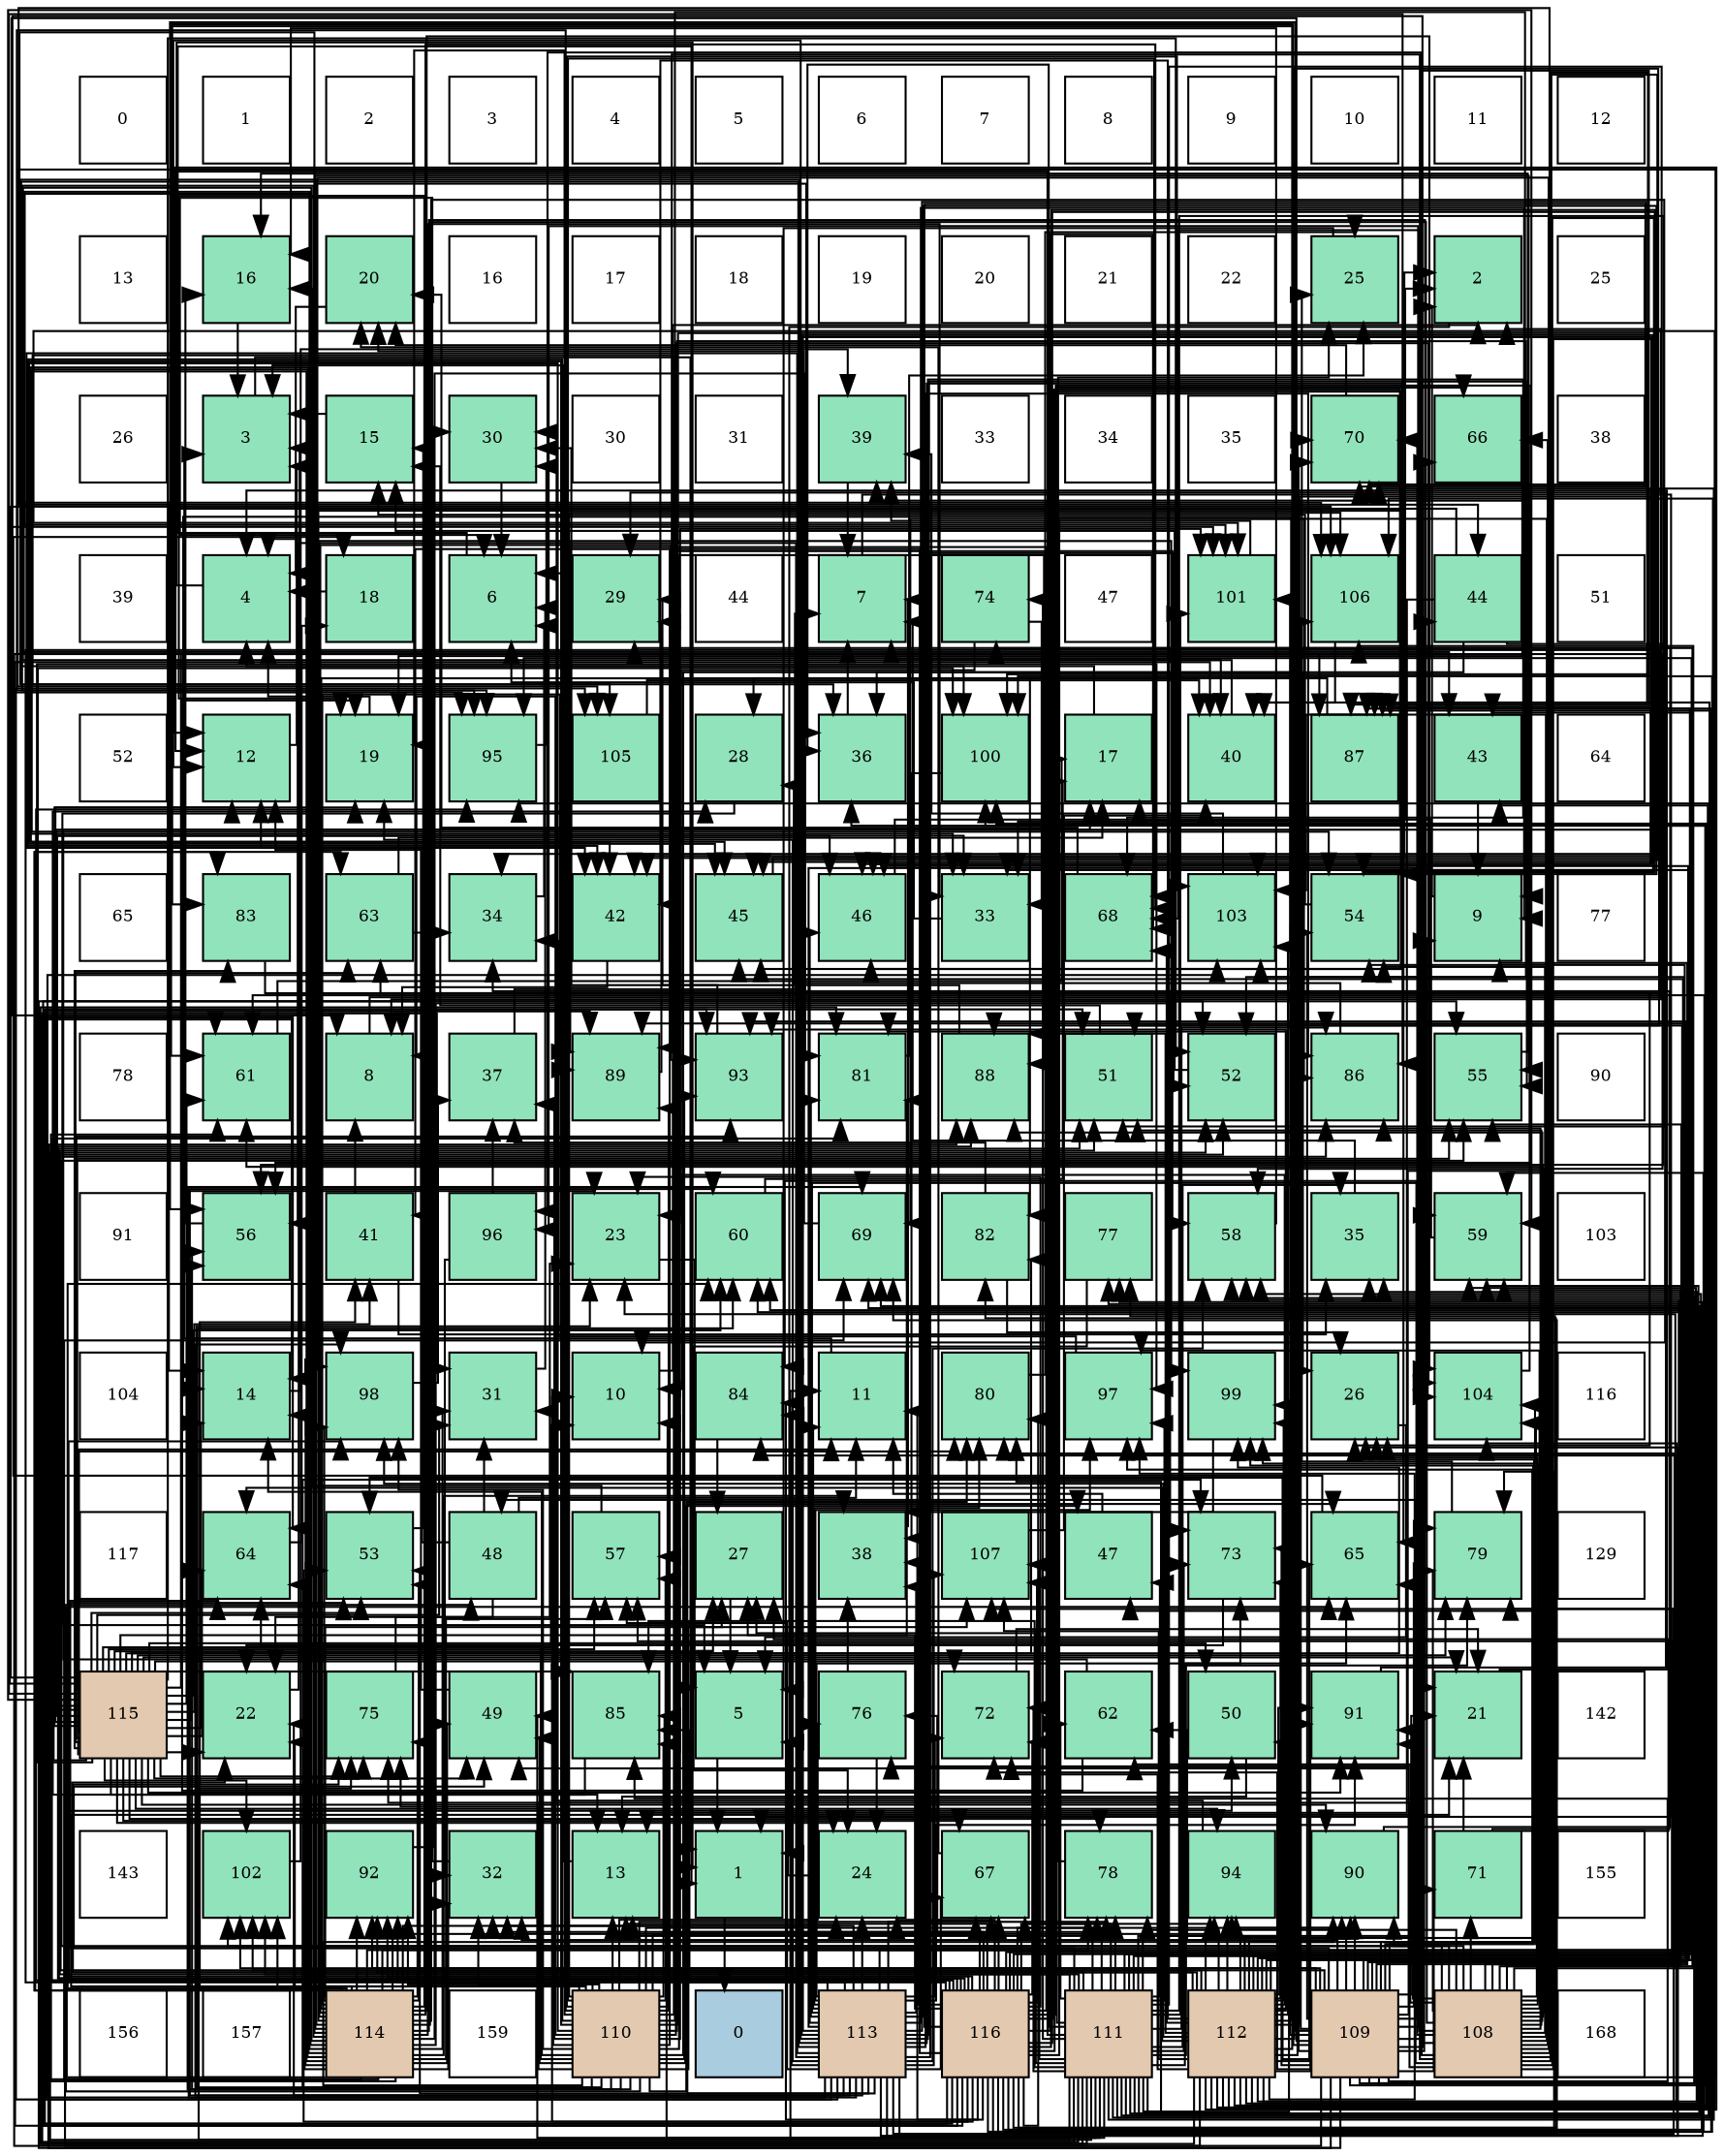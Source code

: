 digraph layout{
 rankdir=TB;
 splines=ortho;
 node [style=filled shape=square fixedsize=true width=0.6];
0[label="0", fontsize=8, fillcolor="#ffffff"];
1[label="1", fontsize=8, fillcolor="#ffffff"];
2[label="2", fontsize=8, fillcolor="#ffffff"];
3[label="3", fontsize=8, fillcolor="#ffffff"];
4[label="4", fontsize=8, fillcolor="#ffffff"];
5[label="5", fontsize=8, fillcolor="#ffffff"];
6[label="6", fontsize=8, fillcolor="#ffffff"];
7[label="7", fontsize=8, fillcolor="#ffffff"];
8[label="8", fontsize=8, fillcolor="#ffffff"];
9[label="9", fontsize=8, fillcolor="#ffffff"];
10[label="10", fontsize=8, fillcolor="#ffffff"];
11[label="11", fontsize=8, fillcolor="#ffffff"];
12[label="12", fontsize=8, fillcolor="#ffffff"];
13[label="13", fontsize=8, fillcolor="#ffffff"];
14[label="16", fontsize=8, fillcolor="#91e3bb"];
15[label="20", fontsize=8, fillcolor="#91e3bb"];
16[label="16", fontsize=8, fillcolor="#ffffff"];
17[label="17", fontsize=8, fillcolor="#ffffff"];
18[label="18", fontsize=8, fillcolor="#ffffff"];
19[label="19", fontsize=8, fillcolor="#ffffff"];
20[label="20", fontsize=8, fillcolor="#ffffff"];
21[label="21", fontsize=8, fillcolor="#ffffff"];
22[label="22", fontsize=8, fillcolor="#ffffff"];
23[label="25", fontsize=8, fillcolor="#91e3bb"];
24[label="2", fontsize=8, fillcolor="#91e3bb"];
25[label="25", fontsize=8, fillcolor="#ffffff"];
26[label="26", fontsize=8, fillcolor="#ffffff"];
27[label="3", fontsize=8, fillcolor="#91e3bb"];
28[label="15", fontsize=8, fillcolor="#91e3bb"];
29[label="30", fontsize=8, fillcolor="#91e3bb"];
30[label="30", fontsize=8, fillcolor="#ffffff"];
31[label="31", fontsize=8, fillcolor="#ffffff"];
32[label="39", fontsize=8, fillcolor="#91e3bb"];
33[label="33", fontsize=8, fillcolor="#ffffff"];
34[label="34", fontsize=8, fillcolor="#ffffff"];
35[label="35", fontsize=8, fillcolor="#ffffff"];
36[label="70", fontsize=8, fillcolor="#91e3bb"];
37[label="66", fontsize=8, fillcolor="#91e3bb"];
38[label="38", fontsize=8, fillcolor="#ffffff"];
39[label="39", fontsize=8, fillcolor="#ffffff"];
40[label="4", fontsize=8, fillcolor="#91e3bb"];
41[label="18", fontsize=8, fillcolor="#91e3bb"];
42[label="6", fontsize=8, fillcolor="#91e3bb"];
43[label="29", fontsize=8, fillcolor="#91e3bb"];
44[label="44", fontsize=8, fillcolor="#ffffff"];
45[label="7", fontsize=8, fillcolor="#91e3bb"];
46[label="74", fontsize=8, fillcolor="#91e3bb"];
47[label="47", fontsize=8, fillcolor="#ffffff"];
48[label="101", fontsize=8, fillcolor="#91e3bb"];
49[label="106", fontsize=8, fillcolor="#91e3bb"];
50[label="44", fontsize=8, fillcolor="#91e3bb"];
51[label="51", fontsize=8, fillcolor="#ffffff"];
52[label="52", fontsize=8, fillcolor="#ffffff"];
53[label="12", fontsize=8, fillcolor="#91e3bb"];
54[label="19", fontsize=8, fillcolor="#91e3bb"];
55[label="95", fontsize=8, fillcolor="#91e3bb"];
56[label="105", fontsize=8, fillcolor="#91e3bb"];
57[label="28", fontsize=8, fillcolor="#91e3bb"];
58[label="36", fontsize=8, fillcolor="#91e3bb"];
59[label="100", fontsize=8, fillcolor="#91e3bb"];
60[label="17", fontsize=8, fillcolor="#91e3bb"];
61[label="40", fontsize=8, fillcolor="#91e3bb"];
62[label="87", fontsize=8, fillcolor="#91e3bb"];
63[label="43", fontsize=8, fillcolor="#91e3bb"];
64[label="64", fontsize=8, fillcolor="#ffffff"];
65[label="65", fontsize=8, fillcolor="#ffffff"];
66[label="83", fontsize=8, fillcolor="#91e3bb"];
67[label="63", fontsize=8, fillcolor="#91e3bb"];
68[label="34", fontsize=8, fillcolor="#91e3bb"];
69[label="42", fontsize=8, fillcolor="#91e3bb"];
70[label="45", fontsize=8, fillcolor="#91e3bb"];
71[label="46", fontsize=8, fillcolor="#91e3bb"];
72[label="33", fontsize=8, fillcolor="#91e3bb"];
73[label="68", fontsize=8, fillcolor="#91e3bb"];
74[label="103", fontsize=8, fillcolor="#91e3bb"];
75[label="54", fontsize=8, fillcolor="#91e3bb"];
76[label="9", fontsize=8, fillcolor="#91e3bb"];
77[label="77", fontsize=8, fillcolor="#ffffff"];
78[label="78", fontsize=8, fillcolor="#ffffff"];
79[label="61", fontsize=8, fillcolor="#91e3bb"];
80[label="8", fontsize=8, fillcolor="#91e3bb"];
81[label="37", fontsize=8, fillcolor="#91e3bb"];
82[label="89", fontsize=8, fillcolor="#91e3bb"];
83[label="93", fontsize=8, fillcolor="#91e3bb"];
84[label="81", fontsize=8, fillcolor="#91e3bb"];
85[label="88", fontsize=8, fillcolor="#91e3bb"];
86[label="51", fontsize=8, fillcolor="#91e3bb"];
87[label="52", fontsize=8, fillcolor="#91e3bb"];
88[label="86", fontsize=8, fillcolor="#91e3bb"];
89[label="55", fontsize=8, fillcolor="#91e3bb"];
90[label="90", fontsize=8, fillcolor="#ffffff"];
91[label="91", fontsize=8, fillcolor="#ffffff"];
92[label="56", fontsize=8, fillcolor="#91e3bb"];
93[label="41", fontsize=8, fillcolor="#91e3bb"];
94[label="96", fontsize=8, fillcolor="#91e3bb"];
95[label="23", fontsize=8, fillcolor="#91e3bb"];
96[label="60", fontsize=8, fillcolor="#91e3bb"];
97[label="69", fontsize=8, fillcolor="#91e3bb"];
98[label="82", fontsize=8, fillcolor="#91e3bb"];
99[label="77", fontsize=8, fillcolor="#91e3bb"];
100[label="58", fontsize=8, fillcolor="#91e3bb"];
101[label="35", fontsize=8, fillcolor="#91e3bb"];
102[label="59", fontsize=8, fillcolor="#91e3bb"];
103[label="103", fontsize=8, fillcolor="#ffffff"];
104[label="104", fontsize=8, fillcolor="#ffffff"];
105[label="14", fontsize=8, fillcolor="#91e3bb"];
106[label="98", fontsize=8, fillcolor="#91e3bb"];
107[label="31", fontsize=8, fillcolor="#91e3bb"];
108[label="10", fontsize=8, fillcolor="#91e3bb"];
109[label="84", fontsize=8, fillcolor="#91e3bb"];
110[label="11", fontsize=8, fillcolor="#91e3bb"];
111[label="80", fontsize=8, fillcolor="#91e3bb"];
112[label="97", fontsize=8, fillcolor="#91e3bb"];
113[label="99", fontsize=8, fillcolor="#91e3bb"];
114[label="26", fontsize=8, fillcolor="#91e3bb"];
115[label="104", fontsize=8, fillcolor="#91e3bb"];
116[label="116", fontsize=8, fillcolor="#ffffff"];
117[label="117", fontsize=8, fillcolor="#ffffff"];
118[label="64", fontsize=8, fillcolor="#91e3bb"];
119[label="53", fontsize=8, fillcolor="#91e3bb"];
120[label="48", fontsize=8, fillcolor="#91e3bb"];
121[label="57", fontsize=8, fillcolor="#91e3bb"];
122[label="27", fontsize=8, fillcolor="#91e3bb"];
123[label="38", fontsize=8, fillcolor="#91e3bb"];
124[label="107", fontsize=8, fillcolor="#91e3bb"];
125[label="47", fontsize=8, fillcolor="#91e3bb"];
126[label="73", fontsize=8, fillcolor="#91e3bb"];
127[label="65", fontsize=8, fillcolor="#91e3bb"];
128[label="79", fontsize=8, fillcolor="#91e3bb"];
129[label="129", fontsize=8, fillcolor="#ffffff"];
130[label="115", fontsize=8, fillcolor="#e3c9af"];
131[label="22", fontsize=8, fillcolor="#91e3bb"];
132[label="75", fontsize=8, fillcolor="#91e3bb"];
133[label="49", fontsize=8, fillcolor="#91e3bb"];
134[label="85", fontsize=8, fillcolor="#91e3bb"];
135[label="5", fontsize=8, fillcolor="#91e3bb"];
136[label="76", fontsize=8, fillcolor="#91e3bb"];
137[label="72", fontsize=8, fillcolor="#91e3bb"];
138[label="62", fontsize=8, fillcolor="#91e3bb"];
139[label="50", fontsize=8, fillcolor="#91e3bb"];
140[label="91", fontsize=8, fillcolor="#91e3bb"];
141[label="21", fontsize=8, fillcolor="#91e3bb"];
142[label="142", fontsize=8, fillcolor="#ffffff"];
143[label="143", fontsize=8, fillcolor="#ffffff"];
144[label="102", fontsize=8, fillcolor="#91e3bb"];
145[label="92", fontsize=8, fillcolor="#91e3bb"];
146[label="32", fontsize=8, fillcolor="#91e3bb"];
147[label="13", fontsize=8, fillcolor="#91e3bb"];
148[label="1", fontsize=8, fillcolor="#91e3bb"];
149[label="24", fontsize=8, fillcolor="#91e3bb"];
150[label="67", fontsize=8, fillcolor="#91e3bb"];
151[label="78", fontsize=8, fillcolor="#91e3bb"];
152[label="94", fontsize=8, fillcolor="#91e3bb"];
153[label="90", fontsize=8, fillcolor="#91e3bb"];
154[label="71", fontsize=8, fillcolor="#91e3bb"];
155[label="155", fontsize=8, fillcolor="#ffffff"];
156[label="156", fontsize=8, fillcolor="#ffffff"];
157[label="157", fontsize=8, fillcolor="#ffffff"];
158[label="114", fontsize=8, fillcolor="#e3c9af"];
159[label="159", fontsize=8, fillcolor="#ffffff"];
160[label="110", fontsize=8, fillcolor="#e3c9af"];
161[label="0", fontsize=8, fillcolor="#a9ccde"];
162[label="113", fontsize=8, fillcolor="#e3c9af"];
163[label="116", fontsize=8, fillcolor="#e3c9af"];
164[label="111", fontsize=8, fillcolor="#e3c9af"];
165[label="112", fontsize=8, fillcolor="#e3c9af"];
166[label="109", fontsize=8, fillcolor="#e3c9af"];
167[label="108", fontsize=8, fillcolor="#e3c9af"];
168[label="168", fontsize=8, fillcolor="#ffffff"];
edge [constraint=false, style=vis];148 -> 161;
24 -> 148;
27 -> 148;
40 -> 148;
135 -> 148;
42 -> 148;
45 -> 148;
80 -> 24;
76 -> 24;
108 -> 24;
110 -> 27;
53 -> 27;
147 -> 27;
105 -> 27;
28 -> 27;
14 -> 27;
60 -> 40;
41 -> 40;
54 -> 40;
15 -> 40;
141 -> 40;
131 -> 40;
95 -> 135;
149 -> 135;
23 -> 135;
114 -> 135;
122 -> 135;
57 -> 135;
43 -> 42;
29 -> 42;
107 -> 42;
146 -> 42;
72 -> 42;
68 -> 42;
101 -> 45;
58 -> 45;
81 -> 45;
123 -> 45;
32 -> 45;
61 -> 45;
93 -> 80;
93 -> 101;
69 -> 80;
63 -> 76;
50 -> 108;
50 -> 147;
50 -> 105;
50 -> 58;
70 -> 24;
71 -> 24;
125 -> 110;
120 -> 110;
120 -> 53;
120 -> 131;
120 -> 107;
133 -> 53;
139 -> 147;
86 -> 28;
87 -> 28;
119 -> 28;
75 -> 28;
89 -> 14;
92 -> 14;
121 -> 14;
100 -> 14;
102 -> 60;
96 -> 60;
79 -> 60;
138 -> 60;
138 -> 54;
67 -> 60;
67 -> 68;
118 -> 41;
127 -> 41;
37 -> 54;
150 -> 15;
73 -> 15;
97 -> 15;
36 -> 15;
154 -> 141;
154 -> 122;
154 -> 68;
137 -> 141;
126 -> 131;
46 -> 95;
46 -> 72;
132 -> 95;
136 -> 149;
136 -> 123;
99 -> 149;
151 -> 23;
128 -> 23;
111 -> 23;
84 -> 23;
98 -> 114;
98 -> 81;
66 -> 114;
109 -> 122;
134 -> 57;
88 -> 57;
62 -> 57;
85 -> 43;
82 -> 43;
153 -> 43;
140 -> 43;
145 -> 29;
83 -> 29;
152 -> 29;
55 -> 29;
94 -> 146;
94 -> 81;
112 -> 68;
106 -> 81;
113 -> 123;
59 -> 123;
48 -> 32;
144 -> 32;
74 -> 32;
115 -> 32;
56 -> 61;
49 -> 61;
124 -> 61;
167 -> 76;
167 -> 114;
167 -> 69;
167 -> 50;
167 -> 70;
167 -> 71;
167 -> 125;
167 -> 120;
167 -> 133;
167 -> 86;
167 -> 75;
167 -> 89;
167 -> 121;
167 -> 102;
167 -> 79;
167 -> 138;
167 -> 37;
167 -> 73;
167 -> 97;
167 -> 36;
167 -> 154;
167 -> 46;
167 -> 132;
167 -> 128;
167 -> 88;
167 -> 85;
167 -> 82;
167 -> 153;
167 -> 140;
167 -> 152;
167 -> 55;
167 -> 94;
167 -> 112;
167 -> 106;
167 -> 113;
167 -> 59;
167 -> 144;
167 -> 74;
167 -> 56;
167 -> 49;
167 -> 124;
166 -> 80;
166 -> 76;
166 -> 101;
166 -> 50;
166 -> 120;
166 -> 133;
166 -> 87;
166 -> 119;
166 -> 75;
166 -> 89;
166 -> 92;
166 -> 100;
166 -> 102;
166 -> 96;
166 -> 79;
166 -> 138;
166 -> 127;
166 -> 37;
166 -> 36;
166 -> 154;
166 -> 137;
166 -> 126;
166 -> 136;
166 -> 111;
166 -> 109;
166 -> 134;
166 -> 88;
166 -> 62;
166 -> 153;
166 -> 140;
166 -> 145;
166 -> 83;
166 -> 152;
166 -> 94;
166 -> 112;
166 -> 113;
166 -> 59;
166 -> 48;
166 -> 144;
166 -> 115;
166 -> 49;
160 -> 80;
160 -> 76;
160 -> 108;
160 -> 147;
160 -> 105;
160 -> 54;
160 -> 141;
160 -> 131;
160 -> 95;
160 -> 114;
160 -> 107;
160 -> 146;
160 -> 72;
160 -> 81;
160 -> 69;
160 -> 70;
160 -> 125;
160 -> 133;
160 -> 87;
160 -> 92;
160 -> 121;
160 -> 100;
160 -> 96;
160 -> 118;
160 -> 127;
160 -> 150;
160 -> 73;
160 -> 97;
160 -> 126;
160 -> 132;
160 -> 136;
160 -> 151;
160 -> 111;
160 -> 134;
160 -> 62;
160 -> 85;
160 -> 82;
160 -> 153;
160 -> 145;
160 -> 83;
160 -> 152;
160 -> 55;
160 -> 106;
160 -> 48;
160 -> 74;
160 -> 115;
160 -> 56;
160 -> 49;
160 -> 124;
164 -> 80;
164 -> 110;
164 -> 53;
164 -> 147;
164 -> 141;
164 -> 122;
164 -> 101;
164 -> 58;
164 -> 71;
164 -> 125;
164 -> 133;
164 -> 86;
164 -> 87;
164 -> 119;
164 -> 75;
164 -> 89;
164 -> 92;
164 -> 121;
164 -> 100;
164 -> 96;
164 -> 79;
164 -> 138;
164 -> 118;
164 -> 127;
164 -> 37;
164 -> 150;
164 -> 97;
164 -> 36;
164 -> 137;
164 -> 126;
164 -> 46;
164 -> 132;
164 -> 136;
164 -> 99;
164 -> 151;
164 -> 128;
164 -> 111;
164 -> 84;
164 -> 134;
164 -> 88;
164 -> 62;
164 -> 85;
164 -> 140;
164 -> 145;
164 -> 55;
164 -> 112;
164 -> 113;
164 -> 48;
164 -> 144;
164 -> 49;
164 -> 124;
165 -> 108;
165 -> 53;
165 -> 105;
165 -> 131;
165 -> 95;
165 -> 114;
165 -> 107;
165 -> 146;
165 -> 72;
165 -> 101;
165 -> 58;
165 -> 61;
165 -> 69;
165 -> 63;
165 -> 70;
165 -> 71;
165 -> 139;
165 -> 100;
165 -> 102;
165 -> 79;
165 -> 118;
165 -> 127;
165 -> 73;
165 -> 36;
165 -> 137;
165 -> 126;
165 -> 132;
165 -> 99;
165 -> 151;
165 -> 84;
165 -> 66;
165 -> 109;
165 -> 62;
165 -> 85;
165 -> 82;
165 -> 153;
165 -> 140;
165 -> 83;
165 -> 152;
165 -> 55;
165 -> 112;
165 -> 106;
165 -> 113;
165 -> 59;
165 -> 48;
165 -> 144;
165 -> 74;
165 -> 115;
165 -> 124;
162 -> 76;
162 -> 110;
162 -> 53;
162 -> 54;
162 -> 131;
162 -> 95;
162 -> 149;
162 -> 114;
162 -> 146;
162 -> 68;
162 -> 58;
162 -> 123;
162 -> 69;
162 -> 70;
162 -> 71;
162 -> 86;
162 -> 87;
162 -> 119;
162 -> 75;
162 -> 89;
162 -> 92;
162 -> 121;
162 -> 100;
162 -> 102;
162 -> 96;
162 -> 127;
162 -> 150;
162 -> 73;
162 -> 97;
162 -> 36;
162 -> 137;
162 -> 126;
162 -> 99;
162 -> 151;
162 -> 128;
162 -> 111;
162 -> 84;
162 -> 109;
162 -> 134;
162 -> 88;
162 -> 62;
162 -> 82;
162 -> 140;
162 -> 145;
162 -> 112;
162 -> 106;
162 -> 59;
162 -> 74;
162 -> 115;
162 -> 56;
162 -> 124;
158 -> 105;
158 -> 54;
158 -> 141;
158 -> 149;
158 -> 122;
158 -> 107;
158 -> 146;
158 -> 72;
158 -> 58;
158 -> 123;
158 -> 61;
158 -> 93;
158 -> 69;
158 -> 63;
158 -> 70;
158 -> 133;
158 -> 139;
158 -> 86;
158 -> 119;
158 -> 75;
158 -> 89;
158 -> 121;
158 -> 96;
158 -> 79;
158 -> 67;
158 -> 118;
158 -> 127;
158 -> 150;
158 -> 73;
158 -> 97;
158 -> 126;
158 -> 132;
158 -> 151;
158 -> 128;
158 -> 84;
158 -> 98;
158 -> 66;
158 -> 85;
158 -> 82;
158 -> 145;
158 -> 83;
158 -> 55;
158 -> 106;
158 -> 113;
158 -> 48;
158 -> 144;
158 -> 74;
158 -> 115;
158 -> 49;
130 -> 108;
130 -> 110;
130 -> 53;
130 -> 147;
130 -> 105;
130 -> 54;
130 -> 141;
130 -> 131;
130 -> 149;
130 -> 122;
130 -> 107;
130 -> 72;
130 -> 93;
130 -> 71;
130 -> 133;
130 -> 139;
130 -> 86;
130 -> 87;
130 -> 119;
130 -> 89;
130 -> 92;
130 -> 121;
130 -> 100;
130 -> 102;
130 -> 96;
130 -> 79;
130 -> 67;
130 -> 118;
130 -> 150;
130 -> 137;
130 -> 132;
130 -> 151;
130 -> 128;
130 -> 111;
130 -> 84;
130 -> 98;
130 -> 66;
130 -> 134;
130 -> 88;
130 -> 153;
130 -> 140;
130 -> 83;
130 -> 152;
130 -> 112;
130 -> 113;
130 -> 59;
130 -> 48;
130 -> 144;
130 -> 49;
163 -> 108;
163 -> 110;
163 -> 147;
163 -> 105;
163 -> 95;
163 -> 149;
163 -> 122;
163 -> 146;
163 -> 72;
163 -> 123;
163 -> 61;
163 -> 93;
163 -> 69;
163 -> 63;
163 -> 70;
163 -> 71;
163 -> 86;
163 -> 87;
163 -> 119;
163 -> 75;
163 -> 92;
163 -> 102;
163 -> 67;
163 -> 118;
163 -> 150;
163 -> 73;
163 -> 97;
163 -> 36;
163 -> 137;
163 -> 128;
163 -> 111;
163 -> 84;
163 -> 98;
163 -> 109;
163 -> 134;
163 -> 88;
163 -> 62;
163 -> 85;
163 -> 82;
163 -> 153;
163 -> 145;
163 -> 83;
163 -> 152;
163 -> 55;
163 -> 106;
163 -> 59;
163 -> 74;
163 -> 115;
163 -> 124;
edge [constraint=true, style=invis];
0 -> 13 -> 26 -> 39 -> 52 -> 65 -> 78 -> 91 -> 104 -> 117 -> 130 -> 143 -> 156;
1 -> 14 -> 27 -> 40 -> 53 -> 66 -> 79 -> 92 -> 105 -> 118 -> 131 -> 144 -> 157;
2 -> 15 -> 28 -> 41 -> 54 -> 67 -> 80 -> 93 -> 106 -> 119 -> 132 -> 145 -> 158;
3 -> 16 -> 29 -> 42 -> 55 -> 68 -> 81 -> 94 -> 107 -> 120 -> 133 -> 146 -> 159;
4 -> 17 -> 30 -> 43 -> 56 -> 69 -> 82 -> 95 -> 108 -> 121 -> 134 -> 147 -> 160;
5 -> 18 -> 31 -> 44 -> 57 -> 70 -> 83 -> 96 -> 109 -> 122 -> 135 -> 148 -> 161;
6 -> 19 -> 32 -> 45 -> 58 -> 71 -> 84 -> 97 -> 110 -> 123 -> 136 -> 149 -> 162;
7 -> 20 -> 33 -> 46 -> 59 -> 72 -> 85 -> 98 -> 111 -> 124 -> 137 -> 150 -> 163;
8 -> 21 -> 34 -> 47 -> 60 -> 73 -> 86 -> 99 -> 112 -> 125 -> 138 -> 151 -> 164;
9 -> 22 -> 35 -> 48 -> 61 -> 74 -> 87 -> 100 -> 113 -> 126 -> 139 -> 152 -> 165;
10 -> 23 -> 36 -> 49 -> 62 -> 75 -> 88 -> 101 -> 114 -> 127 -> 140 -> 153 -> 166;
11 -> 24 -> 37 -> 50 -> 63 -> 76 -> 89 -> 102 -> 115 -> 128 -> 141 -> 154 -> 167;
12 -> 25 -> 38 -> 51 -> 64 -> 77 -> 90 -> 103 -> 116 -> 129 -> 142 -> 155 -> 168;
rank = same {0 -> 1 -> 2 -> 3 -> 4 -> 5 -> 6 -> 7 -> 8 -> 9 -> 10 -> 11 -> 12};
rank = same {13 -> 14 -> 15 -> 16 -> 17 -> 18 -> 19 -> 20 -> 21 -> 22 -> 23 -> 24 -> 25};
rank = same {26 -> 27 -> 28 -> 29 -> 30 -> 31 -> 32 -> 33 -> 34 -> 35 -> 36 -> 37 -> 38};
rank = same {39 -> 40 -> 41 -> 42 -> 43 -> 44 -> 45 -> 46 -> 47 -> 48 -> 49 -> 50 -> 51};
rank = same {52 -> 53 -> 54 -> 55 -> 56 -> 57 -> 58 -> 59 -> 60 -> 61 -> 62 -> 63 -> 64};
rank = same {65 -> 66 -> 67 -> 68 -> 69 -> 70 -> 71 -> 72 -> 73 -> 74 -> 75 -> 76 -> 77};
rank = same {78 -> 79 -> 80 -> 81 -> 82 -> 83 -> 84 -> 85 -> 86 -> 87 -> 88 -> 89 -> 90};
rank = same {91 -> 92 -> 93 -> 94 -> 95 -> 96 -> 97 -> 98 -> 99 -> 100 -> 101 -> 102 -> 103};
rank = same {104 -> 105 -> 106 -> 107 -> 108 -> 109 -> 110 -> 111 -> 112 -> 113 -> 114 -> 115 -> 116};
rank = same {117 -> 118 -> 119 -> 120 -> 121 -> 122 -> 123 -> 124 -> 125 -> 126 -> 127 -> 128 -> 129};
rank = same {130 -> 131 -> 132 -> 133 -> 134 -> 135 -> 136 -> 137 -> 138 -> 139 -> 140 -> 141 -> 142};
rank = same {143 -> 144 -> 145 -> 146 -> 147 -> 148 -> 149 -> 150 -> 151 -> 152 -> 153 -> 154 -> 155};
rank = same {156 -> 157 -> 158 -> 159 -> 160 -> 161 -> 162 -> 163 -> 164 -> 165 -> 166 -> 167 -> 168};
}